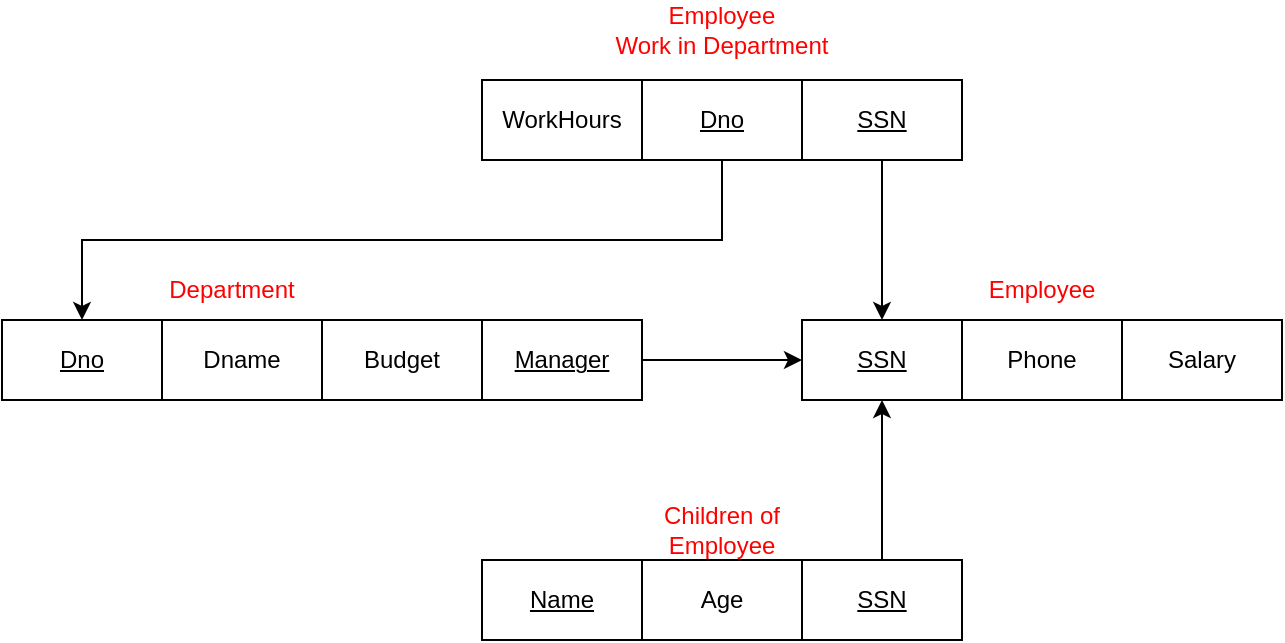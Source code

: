 <mxfile version="22.1.21" type="github">
  <diagram name="Page-1" id="c2zMVEOOuRRbfxHh7mJ0">
    <mxGraphModel dx="848" dy="438" grid="1" gridSize="10" guides="1" tooltips="1" connect="1" arrows="1" fold="1" page="1" pageScale="1" pageWidth="850" pageHeight="1100" math="0" shadow="0">
      <root>
        <mxCell id="0" />
        <mxCell id="1" parent="0" />
        <mxCell id="kao-zXj3PlyLM3gI6-AQ-2" value="SSN" style="rounded=0;whiteSpace=wrap;html=1;fontStyle=4" vertex="1" parent="1">
          <mxGeometry x="480" y="240" width="80" height="40" as="geometry" />
        </mxCell>
        <mxCell id="kao-zXj3PlyLM3gI6-AQ-3" value="Phone" style="rounded=0;whiteSpace=wrap;html=1;" vertex="1" parent="1">
          <mxGeometry x="560" y="240" width="80" height="40" as="geometry" />
        </mxCell>
        <mxCell id="kao-zXj3PlyLM3gI6-AQ-4" value="Salary" style="rounded=0;whiteSpace=wrap;html=1;" vertex="1" parent="1">
          <mxGeometry x="640" y="240" width="80" height="40" as="geometry" />
        </mxCell>
        <mxCell id="kao-zXj3PlyLM3gI6-AQ-7" value="Name" style="rounded=0;whiteSpace=wrap;html=1;fontStyle=4" vertex="1" parent="1">
          <mxGeometry x="320" y="360" width="80" height="40" as="geometry" />
        </mxCell>
        <mxCell id="kao-zXj3PlyLM3gI6-AQ-8" value="Age" style="rounded=0;whiteSpace=wrap;html=1;" vertex="1" parent="1">
          <mxGeometry x="400" y="360" width="80" height="40" as="geometry" />
        </mxCell>
        <mxCell id="kao-zXj3PlyLM3gI6-AQ-20" style="edgeStyle=orthogonalEdgeStyle;rounded=0;orthogonalLoop=1;jettySize=auto;html=1;entryX=0.5;entryY=1;entryDx=0;entryDy=0;" edge="1" parent="1" source="kao-zXj3PlyLM3gI6-AQ-9" target="kao-zXj3PlyLM3gI6-AQ-2">
          <mxGeometry relative="1" as="geometry">
            <Array as="points">
              <mxPoint x="520" y="360" />
              <mxPoint x="520" y="360" />
            </Array>
          </mxGeometry>
        </mxCell>
        <mxCell id="kao-zXj3PlyLM3gI6-AQ-9" value="SSN" style="rounded=0;whiteSpace=wrap;html=1;fontStyle=4" vertex="1" parent="1">
          <mxGeometry x="480" y="360" width="80" height="40" as="geometry" />
        </mxCell>
        <mxCell id="kao-zXj3PlyLM3gI6-AQ-37" style="edgeStyle=orthogonalEdgeStyle;rounded=0;orthogonalLoop=1;jettySize=auto;html=1;" edge="1" parent="1" source="kao-zXj3PlyLM3gI6-AQ-17" target="kao-zXj3PlyLM3gI6-AQ-2">
          <mxGeometry relative="1" as="geometry" />
        </mxCell>
        <mxCell id="kao-zXj3PlyLM3gI6-AQ-17" value="SSN" style="rounded=0;whiteSpace=wrap;html=1;fontStyle=4" vertex="1" parent="1">
          <mxGeometry x="480" y="120" width="80" height="40" as="geometry" />
        </mxCell>
        <mxCell id="kao-zXj3PlyLM3gI6-AQ-34" style="edgeStyle=orthogonalEdgeStyle;rounded=0;orthogonalLoop=1;jettySize=auto;html=1;" edge="1" parent="1" source="kao-zXj3PlyLM3gI6-AQ-18" target="kao-zXj3PlyLM3gI6-AQ-26">
          <mxGeometry relative="1" as="geometry">
            <Array as="points">
              <mxPoint x="440" y="200" />
              <mxPoint x="120" y="200" />
            </Array>
          </mxGeometry>
        </mxCell>
        <mxCell id="kao-zXj3PlyLM3gI6-AQ-18" value="Dno" style="rounded=0;whiteSpace=wrap;html=1;fontStyle=4" vertex="1" parent="1">
          <mxGeometry x="400" y="120" width="80" height="40" as="geometry" />
        </mxCell>
        <mxCell id="kao-zXj3PlyLM3gI6-AQ-19" value="WorkHours" style="rounded=0;whiteSpace=wrap;html=1;fontStyle=0" vertex="1" parent="1">
          <mxGeometry x="320" y="120" width="80" height="40" as="geometry" />
        </mxCell>
        <mxCell id="kao-zXj3PlyLM3gI6-AQ-21" value="Children of Employee" style="text;html=1;strokeColor=none;fillColor=none;align=center;verticalAlign=middle;whiteSpace=wrap;rounded=0;fontColor=#FF0000;" vertex="1" parent="1">
          <mxGeometry x="400" y="330" width="80" height="30" as="geometry" />
        </mxCell>
        <mxCell id="kao-zXj3PlyLM3gI6-AQ-22" value="Employee" style="text;html=1;strokeColor=none;fillColor=none;align=center;verticalAlign=middle;whiteSpace=wrap;rounded=0;fontColor=#FF0000;" vertex="1" parent="1">
          <mxGeometry x="565" y="210" width="70" height="30" as="geometry" />
        </mxCell>
        <mxCell id="kao-zXj3PlyLM3gI6-AQ-25" value="Employee&lt;br style=&quot;border-color: var(--border-color);&quot;&gt;Work in Department" style="text;html=1;strokeColor=none;fillColor=none;align=center;verticalAlign=middle;whiteSpace=wrap;rounded=0;fontColor=#FF0000;" vertex="1" parent="1">
          <mxGeometry x="380" y="80" width="120" height="30" as="geometry" />
        </mxCell>
        <mxCell id="kao-zXj3PlyLM3gI6-AQ-26" value="Dno" style="rounded=0;whiteSpace=wrap;html=1;fontStyle=4" vertex="1" parent="1">
          <mxGeometry x="80" y="240" width="80" height="40" as="geometry" />
        </mxCell>
        <mxCell id="kao-zXj3PlyLM3gI6-AQ-27" value="Dname" style="rounded=0;whiteSpace=wrap;html=1;" vertex="1" parent="1">
          <mxGeometry x="160" y="240" width="80" height="40" as="geometry" />
        </mxCell>
        <mxCell id="kao-zXj3PlyLM3gI6-AQ-28" value="Budget" style="rounded=0;whiteSpace=wrap;html=1;" vertex="1" parent="1">
          <mxGeometry x="240" y="240" width="80" height="40" as="geometry" />
        </mxCell>
        <mxCell id="kao-zXj3PlyLM3gI6-AQ-29" value="Department" style="text;html=1;strokeColor=none;fillColor=none;align=center;verticalAlign=middle;whiteSpace=wrap;rounded=0;fontColor=#FF0000;" vertex="1" parent="1">
          <mxGeometry x="160" y="210" width="70" height="30" as="geometry" />
        </mxCell>
        <mxCell id="kao-zXj3PlyLM3gI6-AQ-31" style="edgeStyle=orthogonalEdgeStyle;rounded=0;orthogonalLoop=1;jettySize=auto;html=1;" edge="1" parent="1" source="kao-zXj3PlyLM3gI6-AQ-30" target="kao-zXj3PlyLM3gI6-AQ-2">
          <mxGeometry relative="1" as="geometry" />
        </mxCell>
        <mxCell id="kao-zXj3PlyLM3gI6-AQ-30" value="Manager" style="rounded=0;whiteSpace=wrap;html=1;fontStyle=4" vertex="1" parent="1">
          <mxGeometry x="320" y="240" width="80" height="40" as="geometry" />
        </mxCell>
      </root>
    </mxGraphModel>
  </diagram>
</mxfile>
